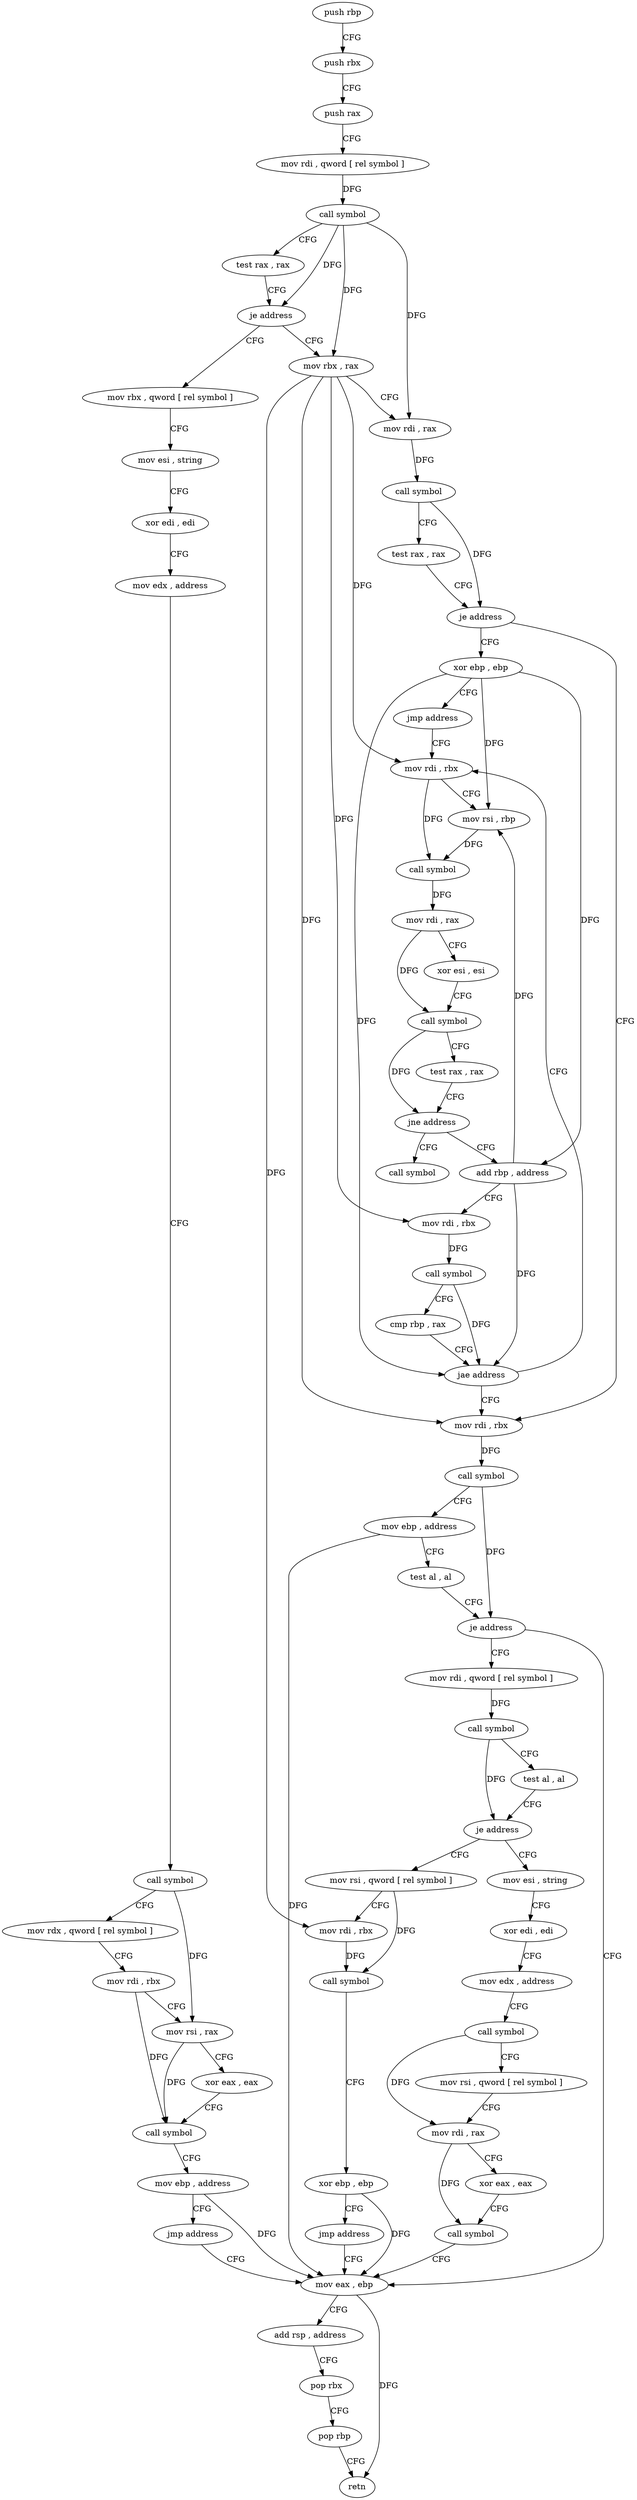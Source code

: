 digraph "func" {
"4216256" [label = "push rbp" ]
"4216257" [label = "push rbx" ]
"4216258" [label = "push rax" ]
"4216259" [label = "mov rdi , qword [ rel symbol ]" ]
"4216266" [label = "call symbol" ]
"4216271" [label = "test rax , rax" ]
"4216274" [label = "je address" ]
"4216406" [label = "mov rbx , qword [ rel symbol ]" ]
"4216280" [label = "mov rbx , rax" ]
"4216413" [label = "mov esi , string" ]
"4216418" [label = "xor edi , edi" ]
"4216420" [label = "mov edx , address" ]
"4216425" [label = "call symbol" ]
"4216430" [label = "mov rdx , qword [ rel symbol ]" ]
"4216437" [label = "mov rdi , rbx" ]
"4216440" [label = "mov rsi , rax" ]
"4216443" [label = "xor eax , eax" ]
"4216445" [label = "call symbol" ]
"4216450" [label = "mov ebp , address" ]
"4216455" [label = "jmp address" ]
"4216491" [label = "mov eax , ebp" ]
"4216283" [label = "mov rdi , rax" ]
"4216286" [label = "call symbol" ]
"4216291" [label = "test rax , rax" ]
"4216294" [label = "je address" ]
"4216354" [label = "mov rdi , rbx" ]
"4216296" [label = "xor ebp , ebp" ]
"4216493" [label = "add rsp , address" ]
"4216497" [label = "pop rbx" ]
"4216498" [label = "pop rbp" ]
"4216499" [label = "retn" ]
"4216357" [label = "call symbol" ]
"4216362" [label = "mov ebp , address" ]
"4216367" [label = "test al , al" ]
"4216369" [label = "je address" ]
"4216371" [label = "mov rdi , qword [ rel symbol ]" ]
"4216298" [label = "jmp address" ]
"4216321" [label = "mov rdi , rbx" ]
"4216378" [label = "call symbol" ]
"4216383" [label = "test al , al" ]
"4216385" [label = "je address" ]
"4216457" [label = "mov esi , string" ]
"4216387" [label = "mov rsi , qword [ rel symbol ]" ]
"4216324" [label = "mov rsi , rbp" ]
"4216327" [label = "call symbol" ]
"4216332" [label = "mov rdi , rax" ]
"4216335" [label = "xor esi , esi" ]
"4216337" [label = "call symbol" ]
"4216342" [label = "test rax , rax" ]
"4216345" [label = "jne address" ]
"4216304" [label = "add rbp , address" ]
"4216347" [label = "call symbol" ]
"4216462" [label = "xor edi , edi" ]
"4216464" [label = "mov edx , address" ]
"4216469" [label = "call symbol" ]
"4216474" [label = "mov rsi , qword [ rel symbol ]" ]
"4216481" [label = "mov rdi , rax" ]
"4216484" [label = "xor eax , eax" ]
"4216486" [label = "call symbol" ]
"4216394" [label = "mov rdi , rbx" ]
"4216397" [label = "call symbol" ]
"4216402" [label = "xor ebp , ebp" ]
"4216404" [label = "jmp address" ]
"4216308" [label = "mov rdi , rbx" ]
"4216311" [label = "call symbol" ]
"4216316" [label = "cmp rbp , rax" ]
"4216319" [label = "jae address" ]
"4216256" -> "4216257" [ label = "CFG" ]
"4216257" -> "4216258" [ label = "CFG" ]
"4216258" -> "4216259" [ label = "CFG" ]
"4216259" -> "4216266" [ label = "DFG" ]
"4216266" -> "4216271" [ label = "CFG" ]
"4216266" -> "4216274" [ label = "DFG" ]
"4216266" -> "4216280" [ label = "DFG" ]
"4216266" -> "4216283" [ label = "DFG" ]
"4216271" -> "4216274" [ label = "CFG" ]
"4216274" -> "4216406" [ label = "CFG" ]
"4216274" -> "4216280" [ label = "CFG" ]
"4216406" -> "4216413" [ label = "CFG" ]
"4216280" -> "4216283" [ label = "CFG" ]
"4216280" -> "4216354" [ label = "DFG" ]
"4216280" -> "4216321" [ label = "DFG" ]
"4216280" -> "4216394" [ label = "DFG" ]
"4216280" -> "4216308" [ label = "DFG" ]
"4216413" -> "4216418" [ label = "CFG" ]
"4216418" -> "4216420" [ label = "CFG" ]
"4216420" -> "4216425" [ label = "CFG" ]
"4216425" -> "4216430" [ label = "CFG" ]
"4216425" -> "4216440" [ label = "DFG" ]
"4216430" -> "4216437" [ label = "CFG" ]
"4216437" -> "4216440" [ label = "CFG" ]
"4216437" -> "4216445" [ label = "DFG" ]
"4216440" -> "4216443" [ label = "CFG" ]
"4216440" -> "4216445" [ label = "DFG" ]
"4216443" -> "4216445" [ label = "CFG" ]
"4216445" -> "4216450" [ label = "CFG" ]
"4216450" -> "4216455" [ label = "CFG" ]
"4216450" -> "4216491" [ label = "DFG" ]
"4216455" -> "4216491" [ label = "CFG" ]
"4216491" -> "4216493" [ label = "CFG" ]
"4216491" -> "4216499" [ label = "DFG" ]
"4216283" -> "4216286" [ label = "DFG" ]
"4216286" -> "4216291" [ label = "CFG" ]
"4216286" -> "4216294" [ label = "DFG" ]
"4216291" -> "4216294" [ label = "CFG" ]
"4216294" -> "4216354" [ label = "CFG" ]
"4216294" -> "4216296" [ label = "CFG" ]
"4216354" -> "4216357" [ label = "DFG" ]
"4216296" -> "4216298" [ label = "CFG" ]
"4216296" -> "4216324" [ label = "DFG" ]
"4216296" -> "4216304" [ label = "DFG" ]
"4216296" -> "4216319" [ label = "DFG" ]
"4216493" -> "4216497" [ label = "CFG" ]
"4216497" -> "4216498" [ label = "CFG" ]
"4216498" -> "4216499" [ label = "CFG" ]
"4216357" -> "4216362" [ label = "CFG" ]
"4216357" -> "4216369" [ label = "DFG" ]
"4216362" -> "4216367" [ label = "CFG" ]
"4216362" -> "4216491" [ label = "DFG" ]
"4216367" -> "4216369" [ label = "CFG" ]
"4216369" -> "4216491" [ label = "CFG" ]
"4216369" -> "4216371" [ label = "CFG" ]
"4216371" -> "4216378" [ label = "DFG" ]
"4216298" -> "4216321" [ label = "CFG" ]
"4216321" -> "4216324" [ label = "CFG" ]
"4216321" -> "4216327" [ label = "DFG" ]
"4216378" -> "4216383" [ label = "CFG" ]
"4216378" -> "4216385" [ label = "DFG" ]
"4216383" -> "4216385" [ label = "CFG" ]
"4216385" -> "4216457" [ label = "CFG" ]
"4216385" -> "4216387" [ label = "CFG" ]
"4216457" -> "4216462" [ label = "CFG" ]
"4216387" -> "4216394" [ label = "CFG" ]
"4216387" -> "4216397" [ label = "DFG" ]
"4216324" -> "4216327" [ label = "DFG" ]
"4216327" -> "4216332" [ label = "DFG" ]
"4216332" -> "4216335" [ label = "CFG" ]
"4216332" -> "4216337" [ label = "DFG" ]
"4216335" -> "4216337" [ label = "CFG" ]
"4216337" -> "4216342" [ label = "CFG" ]
"4216337" -> "4216345" [ label = "DFG" ]
"4216342" -> "4216345" [ label = "CFG" ]
"4216345" -> "4216304" [ label = "CFG" ]
"4216345" -> "4216347" [ label = "CFG" ]
"4216304" -> "4216308" [ label = "CFG" ]
"4216304" -> "4216324" [ label = "DFG" ]
"4216304" -> "4216319" [ label = "DFG" ]
"4216462" -> "4216464" [ label = "CFG" ]
"4216464" -> "4216469" [ label = "CFG" ]
"4216469" -> "4216474" [ label = "CFG" ]
"4216469" -> "4216481" [ label = "DFG" ]
"4216474" -> "4216481" [ label = "CFG" ]
"4216481" -> "4216484" [ label = "CFG" ]
"4216481" -> "4216486" [ label = "DFG" ]
"4216484" -> "4216486" [ label = "CFG" ]
"4216486" -> "4216491" [ label = "CFG" ]
"4216394" -> "4216397" [ label = "DFG" ]
"4216397" -> "4216402" [ label = "CFG" ]
"4216402" -> "4216404" [ label = "CFG" ]
"4216402" -> "4216491" [ label = "DFG" ]
"4216404" -> "4216491" [ label = "CFG" ]
"4216308" -> "4216311" [ label = "DFG" ]
"4216311" -> "4216316" [ label = "CFG" ]
"4216311" -> "4216319" [ label = "DFG" ]
"4216316" -> "4216319" [ label = "CFG" ]
"4216319" -> "4216354" [ label = "CFG" ]
"4216319" -> "4216321" [ label = "CFG" ]
}
